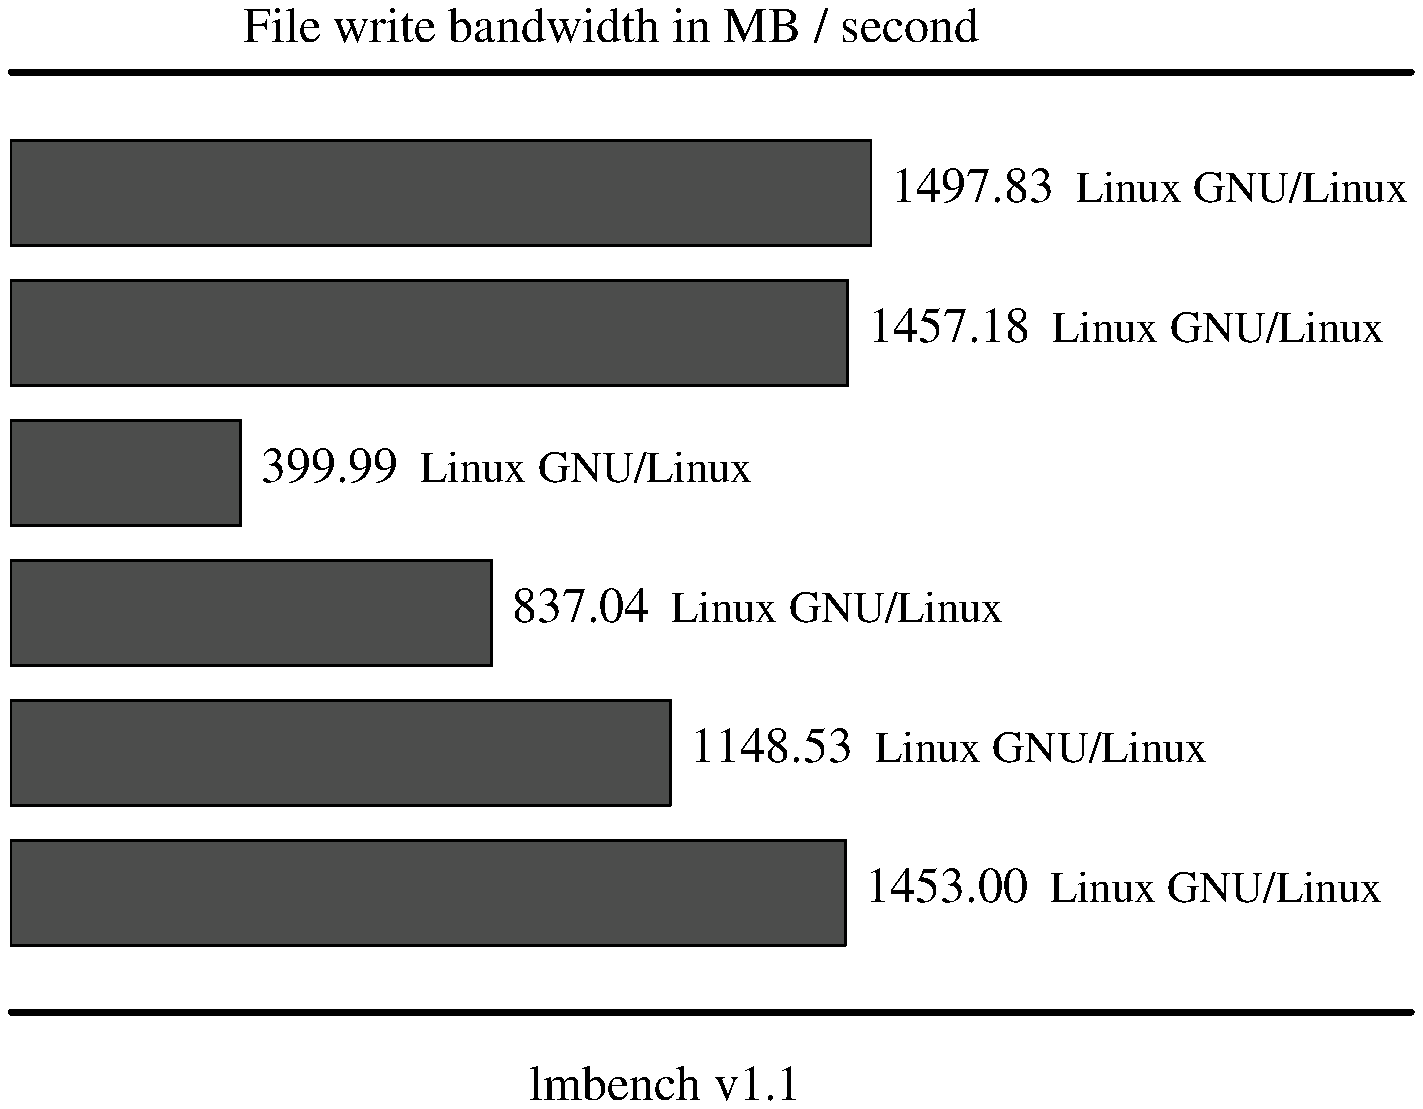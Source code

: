 .sp .75i
.po .23i
.ft R
.ps 16
.vs 21
.ce 100
\s+2File write bandwidth in MB / second\s0
.ce 0
.vs 
.PS
.ps 16
.vs 11
[
# Variables, tweek these.
	fillval = .12		# default fill value boxes
	xsize = 4.3		# width of the graph
	ysize = 4.2		# height of the graph
	n = 6
	boxpercent = 75 / 100
	gap = xsize / n * (1 - boxpercent)
	maxdata = 1497.83
	yscale = ysize / maxdata
	xscale = xsize / maxdata

# Draw the graph borders 
	O:	box invis ht ysize wid xsize
boxht = ysize / n * boxpercent
box fill .7 wid 1497.83 * xscale with .nw at O.nw - (0, gap /2 + 0 * (ysize/n))
"\s+21497.83\s0  Linux GNU/Linux" ljust at last box.e + .1,0
box fill .7 wid 1457.18 * xscale with .nw at O.nw - (0, gap /2 + 1 * (ysize/n))
"\s+21457.18\s0  Linux GNU/Linux" ljust at last box.e + .1,0
box fill .7 wid 399.99 * xscale with .nw at O.nw - (0, gap /2 + 2 * (ysize/n))
"\s+2399.99\s0  Linux GNU/Linux" ljust at last box.e + .1,0
box fill .7 wid 837.04 * xscale with .nw at O.nw - (0, gap /2 + 3 * (ysize/n))
"\s+2837.04\s0  Linux GNU/Linux" ljust at last box.e + .1,0
box fill .7 wid 1148.53 * xscale with .nw at O.nw - (0, gap /2 + 4 * (ysize/n))
"\s+21148.53\s0  Linux GNU/Linux" ljust at last box.e + .1,0
box fill .7 wid 1453.00 * xscale with .nw at O.nw - (0, gap /2 + 5 * (ysize/n))
"\s+21453.00\s0  Linux GNU/Linux" ljust at last box.e + .1,0
]
box invis wid last [].wid + .5 ht last [].ht + .5 with .nw at last [].nw + (-.25, .25)
move to last [].nw + 0,.25
line thick 2 right 7
move to last [].sw - 0,.25
line thick 2 right 7
.PE
.ft
.ps
.vs
.po
.po .5i
.ft R
.ps 16
.vs 21
.sp .5
.ce 100
\s+2lmbench v1.1\s0
.po
.ft
.ps
.vs
.ce 0
